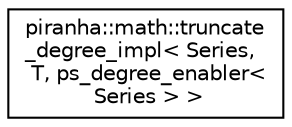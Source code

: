 digraph "Graphical Class Hierarchy"
{
  edge [fontname="Helvetica",fontsize="10",labelfontname="Helvetica",labelfontsize="10"];
  node [fontname="Helvetica",fontsize="10",shape=record];
  rankdir="LR";
  Node0 [label="piranha::math::truncate\l_degree_impl\< Series,\l T, ps_degree_enabler\<\l Series \> \>",height=0.2,width=0.4,color="black", fillcolor="white", style="filled",URL="$structpiranha_1_1math_1_1truncate__degree__impl_3_01_series_00_01_t_00_01ps__degree__enabler_3_01_series_01_4_01_4.html",tooltip="Specialisation of the piranha::math::truncate_degree() functor for instances of piranha::power_series..."];
}
